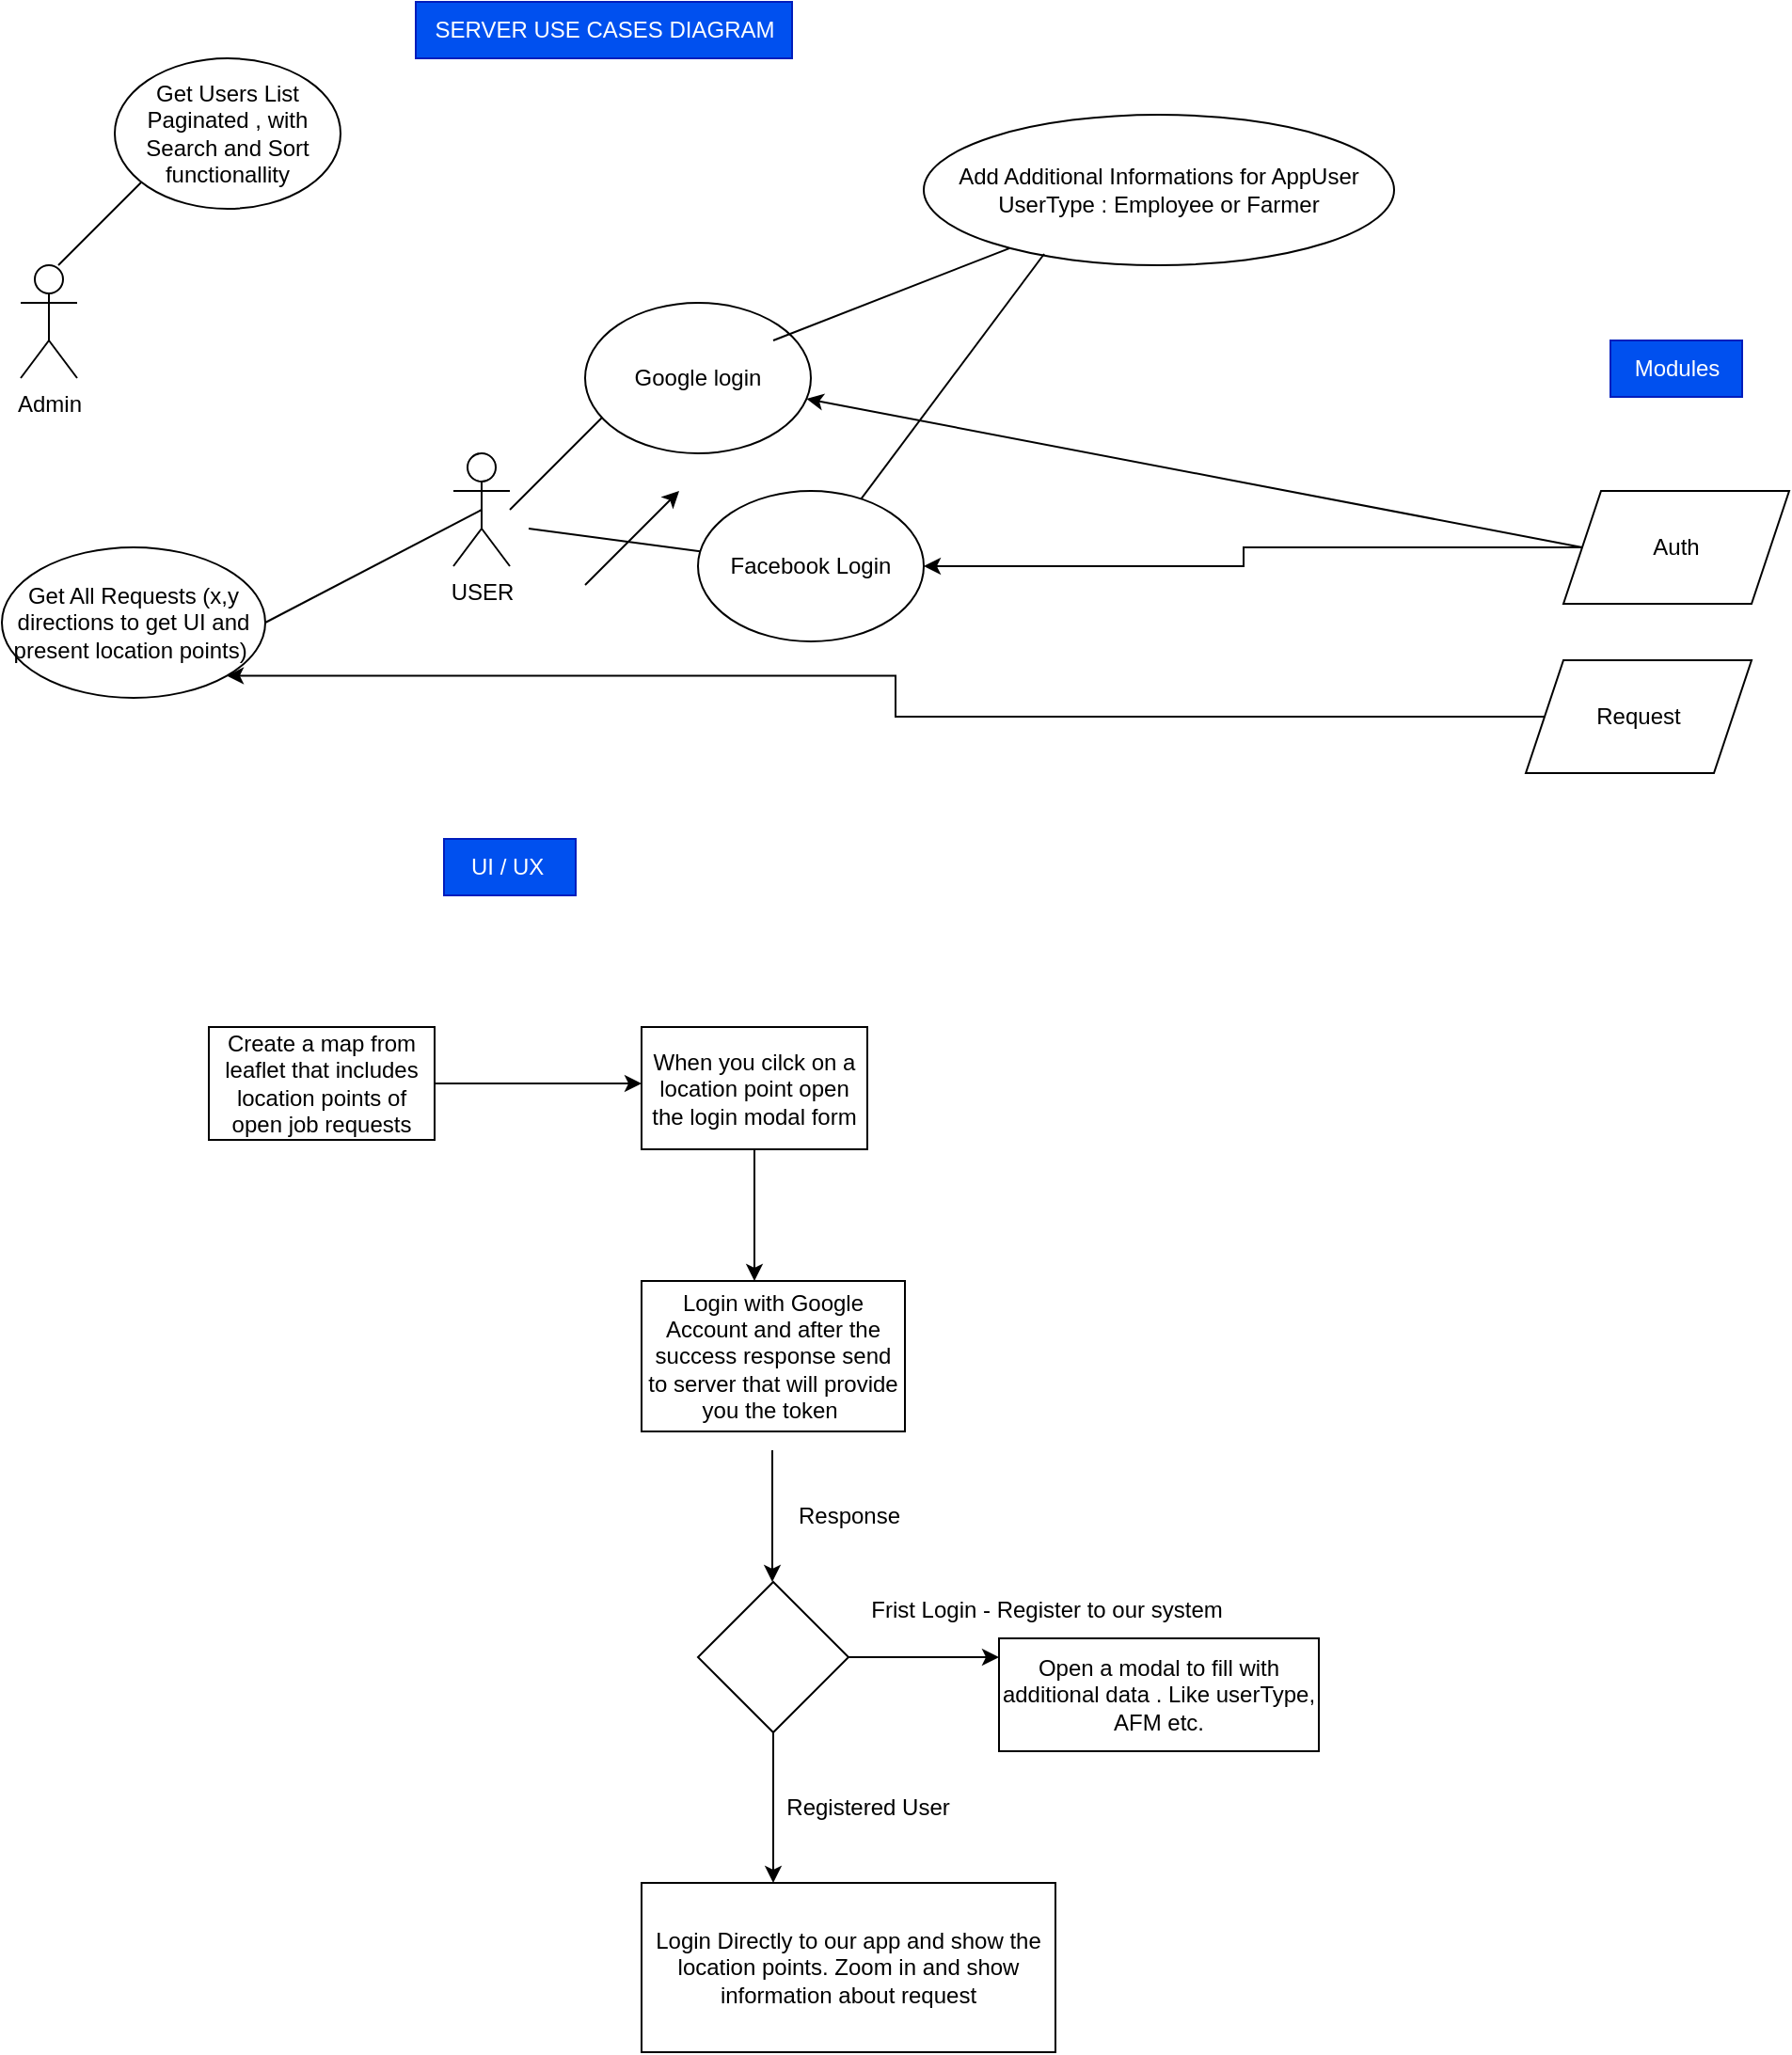 <mxfile version="21.1.2" type="github">
  <diagram name="Page-1" id="-QaDXSLP0wun7r5StYWX">
    <mxGraphModel dx="1434" dy="796" grid="1" gridSize="10" guides="1" tooltips="1" connect="1" arrows="1" fold="1" page="1" pageScale="1" pageWidth="827" pageHeight="1169" math="0" shadow="0">
      <root>
        <mxCell id="0" />
        <mxCell id="1" parent="0" />
        <mxCell id="6m7SIc87kaRz1HZ6iZ1g-1" value="USER" style="shape=umlActor;verticalLabelPosition=bottom;verticalAlign=top;html=1;outlineConnect=0;" vertex="1" parent="1">
          <mxGeometry x="320" y="250" width="30" height="60" as="geometry" />
        </mxCell>
        <mxCell id="6m7SIc87kaRz1HZ6iZ1g-2" value="" style="endArrow=none;html=1;rounded=0;" edge="1" parent="1">
          <mxGeometry width="50" height="50" relative="1" as="geometry">
            <mxPoint x="350" y="280" as="sourcePoint" />
            <mxPoint x="400" y="230" as="targetPoint" />
          </mxGeometry>
        </mxCell>
        <mxCell id="6m7SIc87kaRz1HZ6iZ1g-3" value="Google login" style="ellipse;whiteSpace=wrap;html=1;" vertex="1" parent="1">
          <mxGeometry x="390" y="170" width="120" height="80" as="geometry" />
        </mxCell>
        <mxCell id="6m7SIc87kaRz1HZ6iZ1g-4" value="Add Additional Informations for AppUser&lt;br&gt;UserType : Employee or Farmer&lt;br&gt;" style="ellipse;whiteSpace=wrap;html=1;" vertex="1" parent="1">
          <mxGeometry x="570" y="70" width="250" height="80" as="geometry" />
        </mxCell>
        <mxCell id="6m7SIc87kaRz1HZ6iZ1g-5" value="" style="endArrow=none;html=1;rounded=0;" edge="1" parent="1" target="6m7SIc87kaRz1HZ6iZ1g-4">
          <mxGeometry width="50" height="50" relative="1" as="geometry">
            <mxPoint x="490" y="190" as="sourcePoint" />
            <mxPoint x="540" y="140" as="targetPoint" />
          </mxGeometry>
        </mxCell>
        <mxCell id="6m7SIc87kaRz1HZ6iZ1g-6" value="" style="endArrow=none;html=1;rounded=0;" edge="1" parent="1">
          <mxGeometry width="50" height="50" relative="1" as="geometry">
            <mxPoint x="110" y="150" as="sourcePoint" />
            <mxPoint x="160" y="100" as="targetPoint" />
          </mxGeometry>
        </mxCell>
        <mxCell id="6m7SIc87kaRz1HZ6iZ1g-7" value="Admin" style="shape=umlActor;verticalLabelPosition=bottom;verticalAlign=top;html=1;outlineConnect=0;" vertex="1" parent="1">
          <mxGeometry x="90" y="150" width="30" height="60" as="geometry" />
        </mxCell>
        <mxCell id="6m7SIc87kaRz1HZ6iZ1g-8" value="Get Users List Paginated , with Search and Sort functionallity" style="ellipse;whiteSpace=wrap;html=1;" vertex="1" parent="1">
          <mxGeometry x="140" y="40" width="120" height="80" as="geometry" />
        </mxCell>
        <mxCell id="6m7SIc87kaRz1HZ6iZ1g-9" value="Facebook Login" style="ellipse;whiteSpace=wrap;html=1;" vertex="1" parent="1">
          <mxGeometry x="450" y="270" width="120" height="80" as="geometry" />
        </mxCell>
        <mxCell id="6m7SIc87kaRz1HZ6iZ1g-10" value="" style="endArrow=none;html=1;rounded=0;" edge="1" parent="1" target="6m7SIc87kaRz1HZ6iZ1g-9">
          <mxGeometry width="50" height="50" relative="1" as="geometry">
            <mxPoint x="360" y="290" as="sourcePoint" />
            <mxPoint x="410" y="240" as="targetPoint" />
          </mxGeometry>
        </mxCell>
        <mxCell id="6m7SIc87kaRz1HZ6iZ1g-11" value="" style="endArrow=none;html=1;rounded=0;entryX=0.256;entryY=0.925;entryDx=0;entryDy=0;entryPerimeter=0;" edge="1" parent="1" source="6m7SIc87kaRz1HZ6iZ1g-9" target="6m7SIc87kaRz1HZ6iZ1g-4">
          <mxGeometry width="50" height="50" relative="1" as="geometry">
            <mxPoint x="500" y="200" as="sourcePoint" />
            <mxPoint x="626" y="151" as="targetPoint" />
          </mxGeometry>
        </mxCell>
        <mxCell id="6m7SIc87kaRz1HZ6iZ1g-13" value="SERVER USE CASES DIAGRAM" style="text;html=1;align=center;verticalAlign=middle;resizable=0;points=[];autosize=1;strokeColor=#001DBC;fillColor=#0050ef;fontColor=#ffffff;" vertex="1" parent="1">
          <mxGeometry x="300" y="10" width="200" height="30" as="geometry" />
        </mxCell>
        <mxCell id="6m7SIc87kaRz1HZ6iZ1g-14" value="UI / UX&amp;nbsp;" style="text;html=1;align=center;verticalAlign=middle;resizable=0;points=[];autosize=1;strokeColor=#001DBC;fillColor=#0050ef;fontColor=#ffffff;" vertex="1" parent="1">
          <mxGeometry x="315" y="455" width="70" height="30" as="geometry" />
        </mxCell>
        <mxCell id="6m7SIc87kaRz1HZ6iZ1g-16" style="edgeStyle=orthogonalEdgeStyle;rounded=0;orthogonalLoop=1;jettySize=auto;html=1;" edge="1" parent="1" source="6m7SIc87kaRz1HZ6iZ1g-15">
          <mxGeometry relative="1" as="geometry">
            <mxPoint x="420" y="585" as="targetPoint" />
          </mxGeometry>
        </mxCell>
        <mxCell id="6m7SIc87kaRz1HZ6iZ1g-15" value="Create a map from leaflet that includes location points of open job requests" style="rounded=0;whiteSpace=wrap;html=1;" vertex="1" parent="1">
          <mxGeometry x="190" y="555" width="120" height="60" as="geometry" />
        </mxCell>
        <mxCell id="6m7SIc87kaRz1HZ6iZ1g-18" style="edgeStyle=orthogonalEdgeStyle;rounded=0;orthogonalLoop=1;jettySize=auto;html=1;" edge="1" parent="1" source="6m7SIc87kaRz1HZ6iZ1g-17">
          <mxGeometry relative="1" as="geometry">
            <mxPoint x="480" y="690" as="targetPoint" />
          </mxGeometry>
        </mxCell>
        <mxCell id="6m7SIc87kaRz1HZ6iZ1g-17" value="When you cilck on a location point open the login modal form" style="rounded=0;whiteSpace=wrap;html=1;" vertex="1" parent="1">
          <mxGeometry x="420" y="555" width="120" height="65" as="geometry" />
        </mxCell>
        <mxCell id="6m7SIc87kaRz1HZ6iZ1g-19" value="Login with Google Account and after the success response send to server that will provide you the token&amp;nbsp;" style="rounded=0;whiteSpace=wrap;html=1;" vertex="1" parent="1">
          <mxGeometry x="420" y="690" width="140" height="80" as="geometry" />
        </mxCell>
        <mxCell id="6m7SIc87kaRz1HZ6iZ1g-26" style="edgeStyle=orthogonalEdgeStyle;rounded=0;orthogonalLoop=1;jettySize=auto;html=1;" edge="1" parent="1" source="6m7SIc87kaRz1HZ6iZ1g-22">
          <mxGeometry relative="1" as="geometry">
            <mxPoint x="610" y="890" as="targetPoint" />
          </mxGeometry>
        </mxCell>
        <mxCell id="6m7SIc87kaRz1HZ6iZ1g-28" style="edgeStyle=orthogonalEdgeStyle;rounded=0;orthogonalLoop=1;jettySize=auto;html=1;" edge="1" parent="1" source="6m7SIc87kaRz1HZ6iZ1g-22">
          <mxGeometry relative="1" as="geometry">
            <mxPoint x="490" y="1010" as="targetPoint" />
          </mxGeometry>
        </mxCell>
        <mxCell id="6m7SIc87kaRz1HZ6iZ1g-22" value="" style="rhombus;whiteSpace=wrap;html=1;" vertex="1" parent="1">
          <mxGeometry x="450" y="850" width="80" height="80" as="geometry" />
        </mxCell>
        <mxCell id="6m7SIc87kaRz1HZ6iZ1g-24" style="edgeStyle=orthogonalEdgeStyle;rounded=0;orthogonalLoop=1;jettySize=auto;html=1;" edge="1" parent="1">
          <mxGeometry relative="1" as="geometry">
            <mxPoint x="489.5" y="850" as="targetPoint" />
            <mxPoint x="489.5" y="780" as="sourcePoint" />
          </mxGeometry>
        </mxCell>
        <mxCell id="6m7SIc87kaRz1HZ6iZ1g-25" value="Response" style="text;html=1;align=center;verticalAlign=middle;resizable=0;points=[];autosize=1;strokeColor=none;fillColor=none;" vertex="1" parent="1">
          <mxGeometry x="490" y="800" width="80" height="30" as="geometry" />
        </mxCell>
        <mxCell id="6m7SIc87kaRz1HZ6iZ1g-27" value="Frist Login - Register to our system" style="text;html=1;align=center;verticalAlign=middle;resizable=0;points=[];autosize=1;strokeColor=none;fillColor=none;" vertex="1" parent="1">
          <mxGeometry x="530" y="850" width="210" height="30" as="geometry" />
        </mxCell>
        <mxCell id="6m7SIc87kaRz1HZ6iZ1g-29" value="Registered User" style="text;html=1;align=center;verticalAlign=middle;resizable=0;points=[];autosize=1;strokeColor=none;fillColor=none;" vertex="1" parent="1">
          <mxGeometry x="485" y="955" width="110" height="30" as="geometry" />
        </mxCell>
        <mxCell id="6m7SIc87kaRz1HZ6iZ1g-30" value="Open a modal to fill with additional data . Like userType, AFM etc." style="whiteSpace=wrap;html=1;" vertex="1" parent="1">
          <mxGeometry x="610" y="880" width="170" height="60" as="geometry" />
        </mxCell>
        <mxCell id="6m7SIc87kaRz1HZ6iZ1g-31" value="Login Directly to our app and show the location points. Zoom in and show information about request" style="rounded=0;whiteSpace=wrap;html=1;" vertex="1" parent="1">
          <mxGeometry x="420" y="1010" width="220" height="90" as="geometry" />
        </mxCell>
        <mxCell id="6m7SIc87kaRz1HZ6iZ1g-33" value="" style="endArrow=none;html=1;rounded=0;entryX=0.5;entryY=0.5;entryDx=0;entryDy=0;entryPerimeter=0;" edge="1" parent="1" target="6m7SIc87kaRz1HZ6iZ1g-1">
          <mxGeometry width="50" height="50" relative="1" as="geometry">
            <mxPoint x="220" y="340" as="sourcePoint" />
            <mxPoint x="270" y="290" as="targetPoint" />
          </mxGeometry>
        </mxCell>
        <mxCell id="6m7SIc87kaRz1HZ6iZ1g-34" value="Get All Requests (x,y directions to get UI and present location points)&amp;nbsp;" style="ellipse;whiteSpace=wrap;html=1;" vertex="1" parent="1">
          <mxGeometry x="80" y="300" width="140" height="80" as="geometry" />
        </mxCell>
        <mxCell id="6m7SIc87kaRz1HZ6iZ1g-39" style="edgeStyle=orthogonalEdgeStyle;rounded=0;orthogonalLoop=1;jettySize=auto;html=1;" edge="1" parent="1" source="6m7SIc87kaRz1HZ6iZ1g-35" target="6m7SIc87kaRz1HZ6iZ1g-9">
          <mxGeometry relative="1" as="geometry">
            <Array as="points">
              <mxPoint x="740" y="300" />
              <mxPoint x="740" y="310" />
            </Array>
          </mxGeometry>
        </mxCell>
        <mxCell id="6m7SIc87kaRz1HZ6iZ1g-35" value="Auth" style="shape=parallelogram;perimeter=parallelogramPerimeter;whiteSpace=wrap;html=1;fixedSize=1;" vertex="1" parent="1">
          <mxGeometry x="910" y="270" width="120" height="60" as="geometry" />
        </mxCell>
        <mxCell id="6m7SIc87kaRz1HZ6iZ1g-36" value="Modules" style="text;html=1;align=center;verticalAlign=middle;resizable=0;points=[];autosize=1;strokeColor=#001DBC;fillColor=#0050ef;fontColor=#ffffff;" vertex="1" parent="1">
          <mxGeometry x="935" y="190" width="70" height="30" as="geometry" />
        </mxCell>
        <mxCell id="6m7SIc87kaRz1HZ6iZ1g-38" style="edgeStyle=orthogonalEdgeStyle;rounded=0;orthogonalLoop=1;jettySize=auto;html=1;entryX=1;entryY=1;entryDx=0;entryDy=0;" edge="1" parent="1" source="6m7SIc87kaRz1HZ6iZ1g-37" target="6m7SIc87kaRz1HZ6iZ1g-34">
          <mxGeometry relative="1" as="geometry" />
        </mxCell>
        <mxCell id="6m7SIc87kaRz1HZ6iZ1g-37" value="Request" style="shape=parallelogram;perimeter=parallelogramPerimeter;whiteSpace=wrap;html=1;fixedSize=1;" vertex="1" parent="1">
          <mxGeometry x="890" y="360" width="120" height="60" as="geometry" />
        </mxCell>
        <mxCell id="6m7SIc87kaRz1HZ6iZ1g-41" value="" style="endArrow=classic;html=1;rounded=0;" edge="1" parent="1">
          <mxGeometry width="50" height="50" relative="1" as="geometry">
            <mxPoint x="390" y="320" as="sourcePoint" />
            <mxPoint x="440" y="270" as="targetPoint" />
          </mxGeometry>
        </mxCell>
        <mxCell id="6m7SIc87kaRz1HZ6iZ1g-43" value="" style="endArrow=classic;html=1;rounded=0;exitX=0;exitY=0.5;exitDx=0;exitDy=0;" edge="1" parent="1" source="6m7SIc87kaRz1HZ6iZ1g-35" target="6m7SIc87kaRz1HZ6iZ1g-3">
          <mxGeometry width="50" height="50" relative="1" as="geometry">
            <mxPoint x="810" y="260" as="sourcePoint" />
            <mxPoint x="860" y="210" as="targetPoint" />
          </mxGeometry>
        </mxCell>
      </root>
    </mxGraphModel>
  </diagram>
</mxfile>

